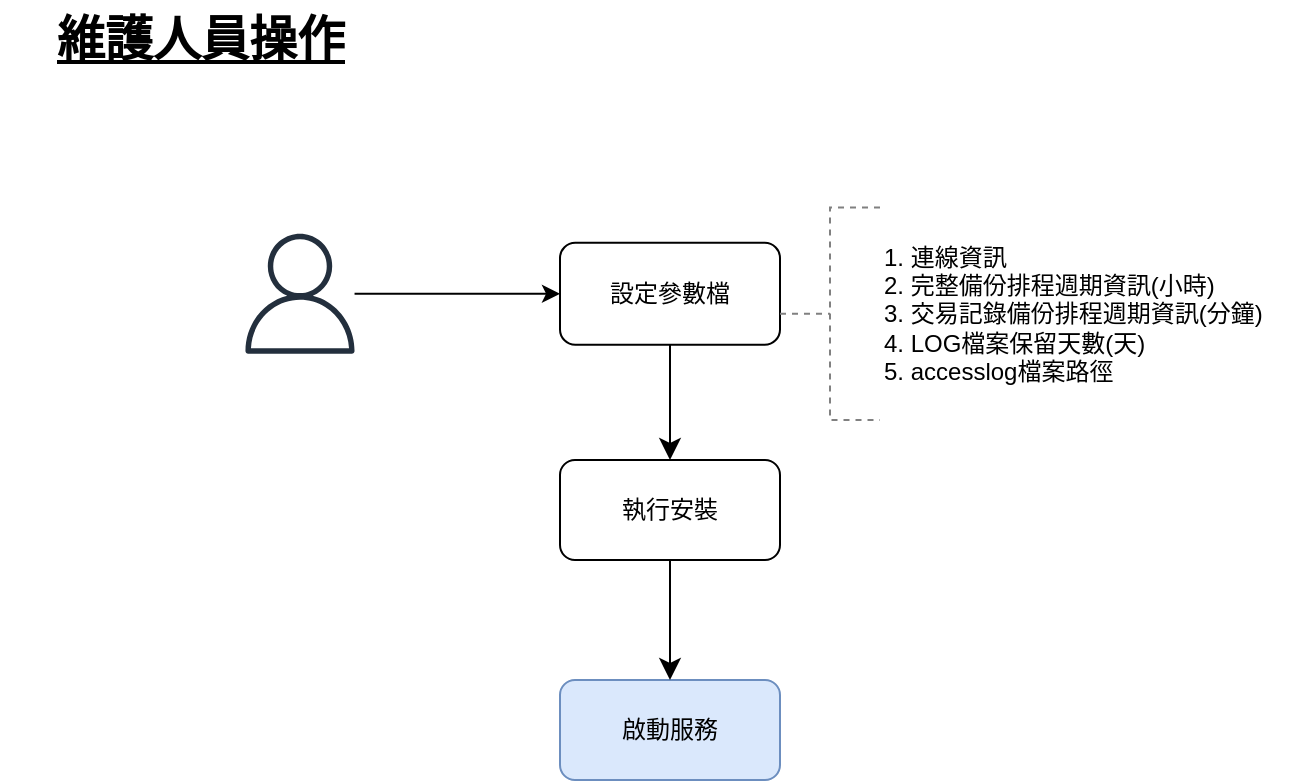 <mxfile version="20.7.4" type="device" pages="4"><diagram id="YAJ5_RWLDQJutJ9B2ItX" name="第1頁"><mxGraphModel dx="1418" dy="828" grid="1" gridSize="10" guides="1" tooltips="1" connect="1" arrows="1" fold="1" page="1" pageScale="1" pageWidth="827" pageHeight="1169" math="0" shadow="0"><root><mxCell id="0"/><mxCell id="1" parent="0"/><mxCell id="sptj7Wmxo-7cJ-bRj8vk-1" value="" style="sketch=0;outlineConnect=0;fontColor=#232F3E;gradientColor=none;fillColor=#232F3D;strokeColor=none;dashed=0;verticalLabelPosition=bottom;verticalAlign=top;align=center;html=1;fontSize=12;fontStyle=0;aspect=fixed;pointerEvents=1;shape=mxgraph.aws4.user;" parent="1" vertex="1"><mxGeometry x="160" y="156.87" width="60" height="60" as="geometry"/></mxCell><mxCell id="sptj7Wmxo-7cJ-bRj8vk-2" value="維護人員操作" style="text;strokeColor=none;fillColor=none;html=1;fontSize=24;fontStyle=5;verticalAlign=middle;align=center;" parent="1" vertex="1"><mxGeometry x="40" y="40" width="200" height="40" as="geometry"/></mxCell><mxCell id="sptj7Wmxo-7cJ-bRj8vk-3" value="設定參數檔" style="rounded=1;whiteSpace=wrap;html=1;" parent="1" vertex="1"><mxGeometry x="320" y="161.38" width="110" height="51" as="geometry"/></mxCell><mxCell id="sptj7Wmxo-7cJ-bRj8vk-4" value="" style="strokeWidth=1;html=1;shape=mxgraph.flowchart.annotation_2;align=left;labelPosition=right;pointerEvents=1;dashed=1;strokeColor=#808080;" parent="1" vertex="1"><mxGeometry x="430" y="143.75" width="50" height="106.25" as="geometry"/></mxCell><mxCell id="sptj7Wmxo-7cJ-bRj8vk-5" value="&lt;div&gt;1. 連線資訊&lt;/div&gt;&lt;div&gt;2. 完整備份排程週期資訊(小時)&lt;/div&gt;&lt;div&gt;3. 交易記錄備份排程週期資訊(分鐘)&lt;/div&gt;&lt;div style=&quot;&quot;&gt;4. LOG檔案保留天數(天)&lt;/div&gt;&lt;div style=&quot;&quot;&gt;5. accesslog檔案路徑&lt;/div&gt;" style="text;html=1;strokeColor=none;fillColor=none;align=left;verticalAlign=middle;whiteSpace=wrap;rounded=0;dashed=1;strokeWidth=1;" parent="1" vertex="1"><mxGeometry x="480" y="143.75" width="210" height="106.25" as="geometry"/></mxCell><mxCell id="sptj7Wmxo-7cJ-bRj8vk-6" value="執行安裝" style="rounded=1;whiteSpace=wrap;html=1;strokeColor=#000000;strokeWidth=1;" parent="1" vertex="1"><mxGeometry x="320" y="270" width="110" height="50" as="geometry"/></mxCell><mxCell id="sptj7Wmxo-7cJ-bRj8vk-7" value="啟動服務" style="rounded=1;whiteSpace=wrap;html=1;strokeColor=#6c8ebf;strokeWidth=1;fillColor=#dae8fc;" parent="1" vertex="1"><mxGeometry x="320" y="380" width="110" height="50" as="geometry"/></mxCell><mxCell id="sptj7Wmxo-7cJ-bRj8vk-9" value="" style="edgeStyle=segmentEdgeStyle;endArrow=classic;html=1;curved=0;rounded=0;endSize=8;startSize=8;exitX=0.5;exitY=1;exitDx=0;exitDy=0;" parent="1" source="sptj7Wmxo-7cJ-bRj8vk-3" target="sptj7Wmxo-7cJ-bRj8vk-6" edge="1"><mxGeometry width="50" height="50" relative="1" as="geometry"><mxPoint x="370" y="210" as="sourcePoint"/><mxPoint x="600" y="330" as="targetPoint"/></mxGeometry></mxCell><mxCell id="sptj7Wmxo-7cJ-bRj8vk-10" value="" style="edgeStyle=segmentEdgeStyle;endArrow=classic;html=1;curved=0;rounded=0;endSize=8;startSize=8;exitX=0.5;exitY=1;exitDx=0;exitDy=0;entryX=0.5;entryY=0;entryDx=0;entryDy=0;" parent="1" source="sptj7Wmxo-7cJ-bRj8vk-6" target="sptj7Wmxo-7cJ-bRj8vk-7" edge="1"><mxGeometry width="50" height="50" relative="1" as="geometry"><mxPoint x="550" y="380" as="sourcePoint"/><mxPoint x="600" y="330" as="targetPoint"/></mxGeometry></mxCell><mxCell id="4DlTQg7O2CCSVmAXxAEy-1" value="" style="endArrow=classic;html=1;rounded=0;fontSize=12;entryX=0;entryY=0.5;entryDx=0;entryDy=0;" parent="1" source="sptj7Wmxo-7cJ-bRj8vk-1" target="sptj7Wmxo-7cJ-bRj8vk-3" edge="1"><mxGeometry width="50" height="50" relative="1" as="geometry"><mxPoint x="550" y="300" as="sourcePoint"/><mxPoint x="600" y="250" as="targetPoint"/></mxGeometry></mxCell></root></mxGraphModel></diagram><diagram id="Aeorg2Pc73vnFI3Gn5Ne" name="服務啟動"><mxGraphModel dx="1418" dy="828" grid="1" gridSize="10" guides="1" tooltips="1" connect="1" arrows="1" fold="1" page="1" pageScale="1" pageWidth="827" pageHeight="1169" math="0" shadow="0"><root><mxCell id="0"/><mxCell id="1" parent="0"/><mxCell id="SeSPqA4cK4y4004MwbCP-1" value="Start" style="ellipse;whiteSpace=wrap;html=1;strokeColor=#000000;strokeWidth=1;" parent="1" vertex="1"><mxGeometry x="134" y="135" width="120" height="70" as="geometry"/></mxCell><mxCell id="SeSPqA4cK4y4004MwbCP-2" value="服務啟動" style="text;strokeColor=none;fillColor=none;html=1;fontSize=24;fontStyle=5;verticalAlign=middle;align=center;strokeWidth=1;" parent="1" vertex="1"><mxGeometry x="40" y="40" width="150" height="40" as="geometry"/></mxCell><mxCell id="3wmzmTVY-IvoS4e9FRfU-1" value="取得參數檔案資訊" style="rounded=1;whiteSpace=wrap;html=1;strokeColor=#000000;strokeWidth=1;" parent="1" vertex="1"><mxGeometry x="439" y="140" width="120" height="60" as="geometry"/></mxCell><mxCell id="3wmzmTVY-IvoS4e9FRfU-2" value="判斷連線資訊是否可正確連線" style="rhombus;whiteSpace=wrap;html=1;strokeColor=#000000;strokeWidth=1;" parent="1" vertex="1"><mxGeometry x="454" y="230" width="90" height="80" as="geometry"/></mxCell><mxCell id="3wmzmTVY-IvoS4e9FRfU-3" value="判斷完整備份週期是否設定完整" style="rhombus;whiteSpace=wrap;html=1;strokeColor=#000000;strokeWidth=1;" parent="1" vertex="1"><mxGeometry x="459" y="360" width="80" height="80" as="geometry"/></mxCell><mxCell id="3wmzmTVY-IvoS4e9FRfU-4" value="判斷交易記錄備份週期是否設定完整" style="rhombus;whiteSpace=wrap;html=1;strokeColor=#000000;strokeWidth=1;" parent="1" vertex="1"><mxGeometry x="459" y="490" width="80" height="80" as="geometry"/></mxCell><mxCell id="3wmzmTVY-IvoS4e9FRfU-8" value="" style="endArrow=classic;html=1;rounded=0;exitX=0.5;exitY=1;exitDx=0;exitDy=0;entryX=0.5;entryY=0;entryDx=0;entryDy=0;" parent="1" source="3wmzmTVY-IvoS4e9FRfU-2" target="3wmzmTVY-IvoS4e9FRfU-3" edge="1"><mxGeometry relative="1" as="geometry"><mxPoint x="394" y="440" as="sourcePoint"/><mxPoint x="494" y="440" as="targetPoint"/></mxGeometry></mxCell><mxCell id="3wmzmTVY-IvoS4e9FRfU-9" value="是" style="edgeLabel;resizable=0;html=1;align=center;verticalAlign=middle;strokeColor=#000000;strokeWidth=1;" parent="3wmzmTVY-IvoS4e9FRfU-8" connectable="0" vertex="1"><mxGeometry relative="1" as="geometry"/></mxCell><mxCell id="3wmzmTVY-IvoS4e9FRfU-10" value="" style="endArrow=classic;html=1;rounded=0;exitX=0.5;exitY=1;exitDx=0;exitDy=0;entryX=0.5;entryY=0;entryDx=0;entryDy=0;" parent="1" source="3wmzmTVY-IvoS4e9FRfU-3" target="3wmzmTVY-IvoS4e9FRfU-4" edge="1"><mxGeometry relative="1" as="geometry"><mxPoint x="394" y="440" as="sourcePoint"/><mxPoint x="494" y="440" as="targetPoint"/></mxGeometry></mxCell><mxCell id="3wmzmTVY-IvoS4e9FRfU-11" value="是" style="edgeLabel;resizable=0;html=1;align=center;verticalAlign=middle;strokeColor=#000000;strokeWidth=1;" parent="3wmzmTVY-IvoS4e9FRfU-10" connectable="0" vertex="1"><mxGeometry relative="1" as="geometry"/></mxCell><mxCell id="3wmzmTVY-IvoS4e9FRfU-12" value="記錄LOG&lt;br&gt;服務停止" style="rounded=1;whiteSpace=wrap;html=1;strokeColor=#000000;strokeWidth=1;" parent="1" vertex="1"><mxGeometry x="134" y="910" width="120" height="60" as="geometry"/></mxCell><mxCell id="3wmzmTVY-IvoS4e9FRfU-13" value="" style="endArrow=classic;html=1;rounded=0;exitX=0.5;exitY=1;exitDx=0;exitDy=0;" parent="1" source="3wmzmTVY-IvoS4e9FRfU-1" target="3wmzmTVY-IvoS4e9FRfU-2" edge="1"><mxGeometry width="50" height="50" relative="1" as="geometry"><mxPoint x="424" y="470" as="sourcePoint"/><mxPoint x="474" y="420" as="targetPoint"/></mxGeometry></mxCell><mxCell id="3wmzmTVY-IvoS4e9FRfU-14" value="" style="endArrow=classic;html=1;rounded=0;exitX=1;exitY=0.5;exitDx=0;exitDy=0;entryX=0;entryY=0.5;entryDx=0;entryDy=0;" parent="1" source="SeSPqA4cK4y4004MwbCP-1" target="3wmzmTVY-IvoS4e9FRfU-1" edge="1"><mxGeometry width="50" height="50" relative="1" as="geometry"><mxPoint x="424" y="470" as="sourcePoint"/><mxPoint x="474" y="420" as="targetPoint"/></mxGeometry></mxCell><mxCell id="3wmzmTVY-IvoS4e9FRfU-18" value="判斷刪除LOG週期是否設定完整" style="rhombus;whiteSpace=wrap;html=1;strokeColor=#000000;strokeWidth=1;" parent="1" vertex="1"><mxGeometry x="459" y="624.5" width="80" height="80" as="geometry"/></mxCell><mxCell id="3wmzmTVY-IvoS4e9FRfU-19" value="" style="endArrow=classic;html=1;rounded=0;exitX=0.5;exitY=1;exitDx=0;exitDy=0;entryX=0.5;entryY=0;entryDx=0;entryDy=0;" parent="1" source="3wmzmTVY-IvoS4e9FRfU-4" target="3wmzmTVY-IvoS4e9FRfU-18" edge="1"><mxGeometry relative="1" as="geometry"><mxPoint x="394" y="540" as="sourcePoint"/><mxPoint x="494" y="540" as="targetPoint"/></mxGeometry></mxCell><mxCell id="3wmzmTVY-IvoS4e9FRfU-20" value="是" style="edgeLabel;resizable=0;html=1;align=center;verticalAlign=middle;strokeColor=#000000;strokeWidth=1;" parent="3wmzmTVY-IvoS4e9FRfU-19" connectable="0" vertex="1"><mxGeometry relative="1" as="geometry"/></mxCell><mxCell id="3wmzmTVY-IvoS4e9FRfU-26" value="" style="endArrow=classic;html=1;rounded=0;exitX=0;exitY=0.5;exitDx=0;exitDy=0;entryX=0.5;entryY=0;entryDx=0;entryDy=0;" parent="1" source="3wmzmTVY-IvoS4e9FRfU-2" target="3wmzmTVY-IvoS4e9FRfU-12" edge="1"><mxGeometry relative="1" as="geometry"><mxPoint x="394" y="440" as="sourcePoint"/><mxPoint x="494" y="440" as="targetPoint"/><Array as="points"><mxPoint x="194" y="270"/></Array></mxGeometry></mxCell><mxCell id="3wmzmTVY-IvoS4e9FRfU-27" value="否" style="edgeLabel;resizable=0;html=1;align=center;verticalAlign=middle;strokeColor=#000000;strokeWidth=1;" parent="3wmzmTVY-IvoS4e9FRfU-26" connectable="0" vertex="1"><mxGeometry relative="1" as="geometry"><mxPoint x="156" y="-190" as="offset"/></mxGeometry></mxCell><mxCell id="3wmzmTVY-IvoS4e9FRfU-28" value="" style="endArrow=classic;html=1;rounded=0;exitX=0;exitY=0.5;exitDx=0;exitDy=0;entryX=0.5;entryY=0;entryDx=0;entryDy=0;" parent="1" source="3wmzmTVY-IvoS4e9FRfU-3" target="3wmzmTVY-IvoS4e9FRfU-12" edge="1"><mxGeometry relative="1" as="geometry"><mxPoint x="394" y="440" as="sourcePoint"/><mxPoint x="494" y="440" as="targetPoint"/><Array as="points"><mxPoint x="194" y="400"/></Array></mxGeometry></mxCell><mxCell id="3wmzmTVY-IvoS4e9FRfU-29" value="否" style="edgeLabel;resizable=0;html=1;align=center;verticalAlign=middle;strokeColor=#000000;strokeWidth=1;" parent="3wmzmTVY-IvoS4e9FRfU-28" connectable="0" vertex="1"><mxGeometry relative="1" as="geometry"><mxPoint x="156" y="-123" as="offset"/></mxGeometry></mxCell><mxCell id="3wmzmTVY-IvoS4e9FRfU-30" value="" style="endArrow=classic;html=1;rounded=0;exitX=0;exitY=0.5;exitDx=0;exitDy=0;entryX=0.5;entryY=0;entryDx=0;entryDy=0;" parent="1" source="3wmzmTVY-IvoS4e9FRfU-4" edge="1" target="3wmzmTVY-IvoS4e9FRfU-12"><mxGeometry relative="1" as="geometry"><mxPoint x="394" y="440" as="sourcePoint"/><mxPoint x="194" y="890" as="targetPoint"/><Array as="points"><mxPoint x="194" y="530"/></Array></mxGeometry></mxCell><mxCell id="3wmzmTVY-IvoS4e9FRfU-31" value="否" style="edgeLabel;resizable=0;html=1;align=center;verticalAlign=middle;strokeColor=#000000;strokeWidth=1;" parent="3wmzmTVY-IvoS4e9FRfU-30" connectable="0" vertex="1"><mxGeometry relative="1" as="geometry"><mxPoint x="156" y="-58" as="offset"/></mxGeometry></mxCell><mxCell id="3wmzmTVY-IvoS4e9FRfU-32" value="" style="endArrow=classic;html=1;rounded=0;exitX=0;exitY=0.5;exitDx=0;exitDy=0;entryX=0.5;entryY=0;entryDx=0;entryDy=0;" parent="1" source="3wmzmTVY-IvoS4e9FRfU-18" target="3wmzmTVY-IvoS4e9FRfU-12" edge="1"><mxGeometry relative="1" as="geometry"><mxPoint x="394" y="440" as="sourcePoint"/><mxPoint x="494" y="440" as="targetPoint"/><Array as="points"><mxPoint x="194" y="665"/><mxPoint x="194" y="730"/></Array></mxGeometry></mxCell><mxCell id="3wmzmTVY-IvoS4e9FRfU-33" value="否" style="edgeLabel;resizable=0;html=1;align=center;verticalAlign=middle;strokeColor=#000000;strokeWidth=1;" parent="3wmzmTVY-IvoS4e9FRfU-32" connectable="0" vertex="1"><mxGeometry relative="1" as="geometry"><mxPoint x="146" as="offset"/></mxGeometry></mxCell><mxCell id="3wmzmTVY-IvoS4e9FRfU-34" value="依週期時間執行完整備份" style="rounded=1;whiteSpace=wrap;html=1;strokeColor=#6c8ebf;strokeWidth=1;fillColor=#dae8fc;" parent="1" vertex="1"><mxGeometry x="334" y="910" width="120" height="60" as="geometry"/></mxCell><mxCell id="3wmzmTVY-IvoS4e9FRfU-35" value="依週期時間執行交易記錄備份" style="rounded=1;whiteSpace=wrap;html=1;strokeColor=#6c8ebf;strokeWidth=1;fillColor=#dae8fc;" parent="1" vertex="1"><mxGeometry x="544" y="910" width="120" height="60" as="geometry"/></mxCell><mxCell id="1s-xvQOF-5RrpohgoWYk-1" value="判斷accesslog路徑是否設定完整" style="rhombus;whiteSpace=wrap;html=1;strokeColor=#000000;strokeWidth=1;" parent="1" vertex="1"><mxGeometry x="459" y="760" width="80" height="80" as="geometry"/></mxCell><mxCell id="1s-xvQOF-5RrpohgoWYk-2" value="" style="endArrow=classic;html=1;rounded=0;exitX=0.5;exitY=1;exitDx=0;exitDy=0;entryX=0.5;entryY=0;entryDx=0;entryDy=0;" parent="1" source="3wmzmTVY-IvoS4e9FRfU-18" target="1s-xvQOF-5RrpohgoWYk-1" edge="1"><mxGeometry relative="1" as="geometry"><mxPoint x="360" y="730" as="sourcePoint"/><mxPoint x="460" y="730" as="targetPoint"/></mxGeometry></mxCell><mxCell id="1s-xvQOF-5RrpohgoWYk-3" value="是" style="edgeLabel;resizable=0;html=1;align=center;verticalAlign=middle;" parent="1s-xvQOF-5RrpohgoWYk-2" connectable="0" vertex="1"><mxGeometry relative="1" as="geometry"/></mxCell><mxCell id="1s-xvQOF-5RrpohgoWYk-4" value="" style="endArrow=classic;html=1;rounded=0;exitX=0;exitY=0.5;exitDx=0;exitDy=0;entryX=0.5;entryY=0;entryDx=0;entryDy=0;" parent="1" source="1s-xvQOF-5RrpohgoWYk-1" target="3wmzmTVY-IvoS4e9FRfU-12" edge="1"><mxGeometry relative="1" as="geometry"><mxPoint x="360" y="730" as="sourcePoint"/><mxPoint x="460" y="730" as="targetPoint"/><Array as="points"><mxPoint x="194" y="800"/></Array></mxGeometry></mxCell><mxCell id="1s-xvQOF-5RrpohgoWYk-5" value="否" style="edgeLabel;resizable=0;html=1;align=center;verticalAlign=middle;" parent="1s-xvQOF-5RrpohgoWYk-4" connectable="0" vertex="1"><mxGeometry relative="1" as="geometry"><mxPoint x="79" as="offset"/></mxGeometry></mxCell><mxCell id="gPVLZ5V2zu-I6h7zWcTC-1" value="" style="endArrow=classic;html=1;rounded=0;exitX=0.5;exitY=1;exitDx=0;exitDy=0;entryX=0.5;entryY=0;entryDx=0;entryDy=0;" edge="1" parent="1" source="1s-xvQOF-5RrpohgoWYk-1" target="3wmzmTVY-IvoS4e9FRfU-34"><mxGeometry width="50" height="50" relative="1" as="geometry"><mxPoint x="390" y="1000" as="sourcePoint"/><mxPoint x="440" y="950" as="targetPoint"/><Array as="points"><mxPoint x="499" y="880"/><mxPoint x="394" y="880"/></Array></mxGeometry></mxCell><mxCell id="gPVLZ5V2zu-I6h7zWcTC-2" value="" style="endArrow=classic;html=1;rounded=0;entryX=0.5;entryY=0;entryDx=0;entryDy=0;" edge="1" parent="1" target="3wmzmTVY-IvoS4e9FRfU-35"><mxGeometry relative="1" as="geometry"><mxPoint x="500" y="840" as="sourcePoint"/><mxPoint x="460" y="970" as="targetPoint"/><Array as="points"><mxPoint x="500" y="880"/><mxPoint x="604" y="880"/></Array></mxGeometry></mxCell><mxCell id="gPVLZ5V2zu-I6h7zWcTC-3" value="是" style="edgeLabel;resizable=0;html=1;align=center;verticalAlign=middle;" connectable="0" vertex="1" parent="gPVLZ5V2zu-I6h7zWcTC-2"><mxGeometry relative="1" as="geometry"><mxPoint x="-46" y="-20" as="offset"/></mxGeometry></mxCell></root></mxGraphModel></diagram><diagram id="EQLWEEcHjMGDV9SoNdGA" name="完整備份"><mxGraphModel dx="1418" dy="828" grid="1" gridSize="10" guides="1" tooltips="1" connect="1" arrows="1" fold="1" page="1" pageScale="1" pageWidth="827" pageHeight="1169" math="0" shadow="0"><root><mxCell id="0"/><mxCell id="1" parent="0"/><mxCell id="rer0pYnBxJEbWLSROGPx-1" value="&lt;u style=&quot;border-color: var(--border-color);&quot;&gt;執行完整備份&lt;/u&gt;" style="text;strokeColor=none;fillColor=none;html=1;fontSize=24;fontStyle=1;verticalAlign=middle;align=center;strokeWidth=1;" parent="1" vertex="1"><mxGeometry x="40" y="40" width="220" height="40" as="geometry"/></mxCell><mxCell id="rer0pYnBxJEbWLSROGPx-2" value="Start" style="ellipse;whiteSpace=wrap;html=1;strokeColor=#000000;strokeWidth=1;" parent="1" vertex="1"><mxGeometry x="150" y="100" width="120" height="70" as="geometry"/></mxCell><mxCell id="rer0pYnBxJEbWLSROGPx-3" value="判斷各分組狀態，是否完成上一次備份" style="rhombus;whiteSpace=wrap;html=1;strokeColor=#000000;strokeWidth=1;" parent="1" vertex="1"><mxGeometry x="335" y="320" width="90" height="80" as="geometry"/></mxCell><mxCell id="rer0pYnBxJEbWLSROGPx-4" value="查詢分組資訊" style="rounded=1;whiteSpace=wrap;html=1;strokeColor=#000000;strokeWidth=1;fontSize=12;" parent="1" vertex="1"><mxGeometry x="320" y="105" width="120" height="60" as="geometry"/></mxCell><mxCell id="rer0pYnBxJEbWLSROGPx-5" value="依分組數量啟動執行序" style="rounded=1;whiteSpace=wrap;html=1;strokeColor=#000000;strokeWidth=1;fontSize=12;" parent="1" vertex="1"><mxGeometry x="320" y="210" width="120" height="60" as="geometry"/></mxCell><mxCell id="rer0pYnBxJEbWLSROGPx-6" value="登錄狀態 = 執行中" style="rounded=1;whiteSpace=wrap;html=1;strokeColor=#000000;strokeWidth=1;fontSize=12;" parent="1" vertex="1"><mxGeometry x="340" y="490" width="120" height="60" as="geometry"/></mxCell><mxCell id="rer0pYnBxJEbWLSROGPx-7" value="依分組下的資料庫逐一執行以下動作" style="rounded=1;whiteSpace=wrap;html=1;strokeColor=#000000;strokeWidth=1;fontSize=12;" parent="1" vertex="1"><mxGeometry x="340" y="580" width="120" height="60" as="geometry"/></mxCell><mxCell id="rer0pYnBxJEbWLSROGPx-8" value="執行序" style="shape=umlFrame;whiteSpace=wrap;html=1;width=60;height=30;boundedLbl=1;verticalAlign=middle;align=left;spacingLeft=5;strokeColor=#000000;strokeWidth=1;fontSize=12;" parent="1" vertex="1"><mxGeometry x="280" y="450" width="570" height="700" as="geometry"/></mxCell><mxCell id="rer0pYnBxJEbWLSROGPx-9" value="依備份時間點檢查交易記錄" style="rounded=1;whiteSpace=wrap;html=1;strokeColor=#000000;strokeWidth=1;fontSize=12;" parent="1" vertex="1"><mxGeometry x="680" y="690" width="120" height="60" as="geometry"/></mxCell><mxCell id="rer0pYnBxJEbWLSROGPx-10" value="檔案是否存在" style="rhombus;whiteSpace=wrap;html=1;strokeColor=#000000;strokeWidth=1;fontSize=12;" parent="1" vertex="1"><mxGeometry x="700" y="790" width="80" height="80" as="geometry"/></mxCell><mxCell id="rer0pYnBxJEbWLSROGPx-11" value="備份交易記錄" style="rounded=1;whiteSpace=wrap;html=1;strokeColor=#000000;strokeWidth=1;fontSize=12;" parent="1" vertex="1"><mxGeometry x="680" y="920" width="120" height="60" as="geometry"/></mxCell><mxCell id="rer0pYnBxJEbWLSROGPx-12" value="DB完整備份" style="rounded=1;whiteSpace=wrap;html=1;strokeColor=#000000;strokeWidth=1;fontSize=12;" parent="1" vertex="1"><mxGeometry x="495" y="920" width="120" height="60" as="geometry"/></mxCell><mxCell id="rer0pYnBxJEbWLSROGPx-13" value="登錄狀態 = 完成" style="rounded=1;whiteSpace=wrap;html=1;strokeColor=#000000;strokeWidth=1;fontSize=12;" parent="1" vertex="1"><mxGeometry x="340" y="1050" width="120" height="60" as="geometry"/></mxCell><mxCell id="rer0pYnBxJEbWLSROGPx-14" value="是否還有末備份的資料庫" style="rhombus;whiteSpace=wrap;html=1;strokeColor=#000000;strokeWidth=1;fontSize=12;" parent="1" vertex="1"><mxGeometry x="360" y="910" width="80" height="80" as="geometry"/></mxCell><mxCell id="rer0pYnBxJEbWLSROGPx-15" value="執行完成" style="rounded=1;whiteSpace=wrap;html=1;strokeColor=#000000;strokeWidth=1;fontSize=12;" parent="1" vertex="1"><mxGeometry x="120" y="1050" width="120" height="60" as="geometry"/></mxCell><mxCell id="rer0pYnBxJEbWLSROGPx-16" value="" style="endArrow=classic;html=1;rounded=0;fontSize=12;exitX=1;exitY=0.5;exitDx=0;exitDy=0;" parent="1" source="rer0pYnBxJEbWLSROGPx-2" target="rer0pYnBxJEbWLSROGPx-4" edge="1"><mxGeometry width="50" height="50" relative="1" as="geometry"><mxPoint x="450" y="430" as="sourcePoint"/><mxPoint x="500" y="380" as="targetPoint"/></mxGeometry></mxCell><mxCell id="rer0pYnBxJEbWLSROGPx-17" value="" style="endArrow=classic;html=1;rounded=0;fontSize=12;exitX=0.5;exitY=1;exitDx=0;exitDy=0;" parent="1" source="rer0pYnBxJEbWLSROGPx-4" target="rer0pYnBxJEbWLSROGPx-5" edge="1"><mxGeometry width="50" height="50" relative="1" as="geometry"><mxPoint x="450" y="430" as="sourcePoint"/><mxPoint x="210" y="300" as="targetPoint"/></mxGeometry></mxCell><mxCell id="rer0pYnBxJEbWLSROGPx-19" value="" style="endArrow=classic;html=1;rounded=0;fontSize=12;exitX=0.5;exitY=1;exitDx=0;exitDy=0;entryX=0.5;entryY=0;entryDx=0;entryDy=0;" parent="1" source="rer0pYnBxJEbWLSROGPx-6" target="rer0pYnBxJEbWLSROGPx-7" edge="1"><mxGeometry width="50" height="50" relative="1" as="geometry"><mxPoint x="420" y="680" as="sourcePoint"/><mxPoint x="460" y="580" as="targetPoint"/></mxGeometry></mxCell><mxCell id="rer0pYnBxJEbWLSROGPx-26" value="" style="endArrow=classic;html=1;rounded=0;fontSize=12;exitX=0;exitY=0.5;exitDx=0;exitDy=0;entryX=1;entryY=0.5;entryDx=0;entryDy=0;" parent="1" source="rer0pYnBxJEbWLSROGPx-12" target="rer0pYnBxJEbWLSROGPx-14" edge="1"><mxGeometry width="50" height="50" relative="1" as="geometry"><mxPoint x="420" y="680" as="sourcePoint"/><mxPoint x="470" y="630" as="targetPoint"/></mxGeometry></mxCell><mxCell id="rer0pYnBxJEbWLSROGPx-27" value="" style="endArrow=classic;html=1;rounded=0;fontSize=12;exitX=0.5;exitY=0;exitDx=0;exitDy=0;entryX=0.5;entryY=1;entryDx=0;entryDy=0;" parent="1" source="rer0pYnBxJEbWLSROGPx-14" target="rer0pYnBxJEbWLSROGPx-7" edge="1"><mxGeometry relative="1" as="geometry"><mxPoint x="390" y="650" as="sourcePoint"/><mxPoint x="490" y="650" as="targetPoint"/></mxGeometry></mxCell><mxCell id="rer0pYnBxJEbWLSROGPx-28" value="是" style="edgeLabel;resizable=0;html=1;align=center;verticalAlign=middle;strokeColor=#000000;strokeWidth=1;fontSize=12;" parent="rer0pYnBxJEbWLSROGPx-27" connectable="0" vertex="1"><mxGeometry relative="1" as="geometry"/></mxCell><mxCell id="rer0pYnBxJEbWLSROGPx-29" value="" style="endArrow=classic;html=1;rounded=0;fontSize=12;exitX=0.5;exitY=1;exitDx=0;exitDy=0;entryX=0.5;entryY=0;entryDx=0;entryDy=0;" parent="1" source="rer0pYnBxJEbWLSROGPx-14" target="rer0pYnBxJEbWLSROGPx-13" edge="1"><mxGeometry relative="1" as="geometry"><mxPoint x="390" y="650" as="sourcePoint"/><mxPoint x="490" y="650" as="targetPoint"/></mxGeometry></mxCell><mxCell id="rer0pYnBxJEbWLSROGPx-30" value="否" style="edgeLabel;resizable=0;html=1;align=center;verticalAlign=middle;strokeColor=#000000;strokeWidth=1;fontSize=12;" parent="rer0pYnBxJEbWLSROGPx-29" connectable="0" vertex="1"><mxGeometry relative="1" as="geometry"/></mxCell><mxCell id="rer0pYnBxJEbWLSROGPx-31" value="" style="endArrow=classic;html=1;rounded=0;fontSize=12;exitX=0;exitY=0.5;exitDx=0;exitDy=0;entryX=1;entryY=0.5;entryDx=0;entryDy=0;" parent="1" source="rer0pYnBxJEbWLSROGPx-13" target="rer0pYnBxJEbWLSROGPx-15" edge="1"><mxGeometry width="50" height="50" relative="1" as="geometry"><mxPoint x="420" y="680" as="sourcePoint"/><mxPoint x="470" y="630" as="targetPoint"/></mxGeometry></mxCell><mxCell id="rer0pYnBxJEbWLSROGPx-32" value="" style="endArrow=classic;html=1;rounded=0;fontSize=12;exitX=0.5;exitY=1;exitDx=0;exitDy=0;entryX=0.177;entryY=0.001;entryDx=0;entryDy=0;entryPerimeter=0;" parent="1" source="rer0pYnBxJEbWLSROGPx-3" target="rer0pYnBxJEbWLSROGPx-8" edge="1"><mxGeometry relative="1" as="geometry"><mxPoint x="220" y="290" as="sourcePoint"/><mxPoint x="260" y="350" as="targetPoint"/></mxGeometry></mxCell><mxCell id="rer0pYnBxJEbWLSROGPx-33" value="是，執行本組本次備份" style="edgeLabel;resizable=0;html=1;align=center;verticalAlign=middle;strokeColor=#000000;strokeWidth=1;fontSize=12;" parent="rer0pYnBxJEbWLSROGPx-32" connectable="0" vertex="1"><mxGeometry relative="1" as="geometry"/></mxCell><mxCell id="1mu0_gKDPLNRf5QyxM3F-1" value="" style="endArrow=classic;html=1;rounded=0;fontSize=12;exitX=1;exitY=0.5;exitDx=0;exitDy=0;entryX=0;entryY=0.5;entryDx=0;entryDy=0;" parent="1" source="rer0pYnBxJEbWLSROGPx-7" target="BjNerJD70XoTdNDh4to7-1" edge="1"><mxGeometry width="50" height="50" relative="1" as="geometry"><mxPoint x="426" y="660" as="sourcePoint"/><mxPoint x="476" y="610" as="targetPoint"/></mxGeometry></mxCell><mxCell id="ouO4UcEyUM_V7lpTpEA--3" value="" style="endArrow=classic;html=1;rounded=0;fontSize=12;exitX=0.5;exitY=1;exitDx=0;exitDy=0;entryX=0.5;entryY=0;entryDx=0;entryDy=0;" parent="1" source="rer0pYnBxJEbWLSROGPx-5" target="rer0pYnBxJEbWLSROGPx-3" edge="1"><mxGeometry width="50" height="50" relative="1" as="geometry"><mxPoint x="390" y="400" as="sourcePoint"/><mxPoint x="440" y="350" as="targetPoint"/></mxGeometry></mxCell><mxCell id="ouO4UcEyUM_V7lpTpEA--4" value="" style="endArrow=classic;html=1;rounded=0;fontSize=12;exitX=0;exitY=0.5;exitDx=0;exitDy=0;entryX=0.5;entryY=0;entryDx=0;entryDy=0;" parent="1" source="rer0pYnBxJEbWLSROGPx-3" target="rer0pYnBxJEbWLSROGPx-15" edge="1"><mxGeometry relative="1" as="geometry"><mxPoint x="360" y="570" as="sourcePoint"/><mxPoint x="460" y="570" as="targetPoint"/><Array as="points"><mxPoint x="180" y="360"/></Array></mxGeometry></mxCell><mxCell id="ouO4UcEyUM_V7lpTpEA--5" value="否，本組本次不備份" style="edgeLabel;resizable=0;html=1;align=center;verticalAlign=middle;strokeColor=#000000;strokeWidth=1;fontSize=12;" parent="ouO4UcEyUM_V7lpTpEA--4" connectable="0" vertex="1"><mxGeometry relative="1" as="geometry"/></mxCell><mxCell id="BjNerJD70XoTdNDh4to7-1" value="依資料庫檢查備份記錄" style="rounded=1;whiteSpace=wrap;html=1;strokeColor=#000000;strokeWidth=1;fontSize=12;" vertex="1" parent="1"><mxGeometry x="495" y="580" width="120" height="60" as="geometry"/></mxCell><mxCell id="BjNerJD70XoTdNDh4to7-3" value="資料庫是否從未執行過備份" style="rhombus;whiteSpace=wrap;html=1;strokeColor=#000000;strokeWidth=1;fontSize=12;" vertex="1" parent="1"><mxGeometry x="515" y="680" width="80" height="80" as="geometry"/></mxCell><mxCell id="BjNerJD70XoTdNDh4to7-4" value="" style="endArrow=classic;html=1;rounded=0;exitX=0.5;exitY=1;exitDx=0;exitDy=0;entryX=0.5;entryY=0;entryDx=0;entryDy=0;" edge="1" parent="1" source="BjNerJD70XoTdNDh4to7-1" target="BjNerJD70XoTdNDh4to7-3"><mxGeometry width="50" height="50" relative="1" as="geometry"><mxPoint x="390" y="840" as="sourcePoint"/><mxPoint x="440" y="790" as="targetPoint"/></mxGeometry></mxCell><mxCell id="BjNerJD70XoTdNDh4to7-5" value="" style="endArrow=classic;html=1;rounded=0;exitX=1;exitY=0.5;exitDx=0;exitDy=0;" edge="1" parent="1" source="BjNerJD70XoTdNDh4to7-3" target="rer0pYnBxJEbWLSROGPx-9"><mxGeometry relative="1" as="geometry"><mxPoint x="360" y="820" as="sourcePoint"/><mxPoint x="460" y="820" as="targetPoint"/></mxGeometry></mxCell><mxCell id="BjNerJD70XoTdNDh4to7-6" value="否" style="edgeLabel;resizable=0;html=1;align=center;verticalAlign=middle;" connectable="0" vertex="1" parent="BjNerJD70XoTdNDh4to7-5"><mxGeometry relative="1" as="geometry"><mxPoint x="-8" as="offset"/></mxGeometry></mxCell><mxCell id="BjNerJD70XoTdNDh4to7-7" value="" style="endArrow=classic;html=1;rounded=0;entryX=0.5;entryY=0;entryDx=0;entryDy=0;exitX=0.5;exitY=1;exitDx=0;exitDy=0;" edge="1" parent="1" source="BjNerJD70XoTdNDh4to7-3" target="rer0pYnBxJEbWLSROGPx-12"><mxGeometry relative="1" as="geometry"><mxPoint x="555" y="770" as="sourcePoint"/><mxPoint x="460" y="820" as="targetPoint"/></mxGeometry></mxCell><mxCell id="BjNerJD70XoTdNDh4to7-8" value="是" style="edgeLabel;resizable=0;html=1;align=center;verticalAlign=middle;" connectable="0" vertex="1" parent="BjNerJD70XoTdNDh4to7-7"><mxGeometry relative="1" as="geometry"><mxPoint y="-50" as="offset"/></mxGeometry></mxCell><mxCell id="BjNerJD70XoTdNDh4to7-9" value="" style="endArrow=classic;html=1;rounded=0;exitX=0.5;exitY=1;exitDx=0;exitDy=0;entryX=0.5;entryY=0;entryDx=0;entryDy=0;" edge="1" parent="1" source="rer0pYnBxJEbWLSROGPx-9" target="rer0pYnBxJEbWLSROGPx-10"><mxGeometry relative="1" as="geometry"><mxPoint x="360" y="820" as="sourcePoint"/><mxPoint x="460" y="820" as="targetPoint"/></mxGeometry></mxCell><mxCell id="BjNerJD70XoTdNDh4to7-14" value="" style="endArrow=classic;html=1;rounded=0;exitX=0;exitY=0.5;exitDx=0;exitDy=0;entryX=0.5;entryY=0;entryDx=0;entryDy=0;" edge="1" parent="1" source="rer0pYnBxJEbWLSROGPx-10" target="rer0pYnBxJEbWLSROGPx-12"><mxGeometry relative="1" as="geometry"><mxPoint x="360" y="820" as="sourcePoint"/><mxPoint x="460" y="820" as="targetPoint"/><Array as="points"><mxPoint x="555" y="830"/></Array></mxGeometry></mxCell><mxCell id="BjNerJD70XoTdNDh4to7-15" value="是" style="edgeLabel;resizable=0;html=1;align=center;verticalAlign=middle;" connectable="0" vertex="1" parent="BjNerJD70XoTdNDh4to7-14"><mxGeometry relative="1" as="geometry"><mxPoint x="48" as="offset"/></mxGeometry></mxCell><mxCell id="BjNerJD70XoTdNDh4to7-16" value="" style="endArrow=classic;html=1;rounded=0;exitX=0.5;exitY=1;exitDx=0;exitDy=0;entryX=0.5;entryY=0;entryDx=0;entryDy=0;" edge="1" parent="1" source="rer0pYnBxJEbWLSROGPx-10" target="rer0pYnBxJEbWLSROGPx-11"><mxGeometry relative="1" as="geometry"><mxPoint x="360" y="820" as="sourcePoint"/><mxPoint x="460" y="820" as="targetPoint"/></mxGeometry></mxCell><mxCell id="BjNerJD70XoTdNDh4to7-17" value="否" style="edgeLabel;resizable=0;html=1;align=center;verticalAlign=middle;" connectable="0" vertex="1" parent="BjNerJD70XoTdNDh4to7-16"><mxGeometry relative="1" as="geometry"/></mxCell><mxCell id="BjNerJD70XoTdNDh4to7-18" value="" style="endArrow=classic;html=1;rounded=0;exitX=0;exitY=0.5;exitDx=0;exitDy=0;entryX=1;entryY=0.5;entryDx=0;entryDy=0;" edge="1" parent="1" source="rer0pYnBxJEbWLSROGPx-11" target="rer0pYnBxJEbWLSROGPx-12"><mxGeometry width="50" height="50" relative="1" as="geometry"><mxPoint x="390" y="840" as="sourcePoint"/><mxPoint x="440" y="790" as="targetPoint"/></mxGeometry></mxCell></root></mxGraphModel></diagram><diagram id="PQ-QaiK-rnaT1bVzmR_S" name="交易記錄備份"><mxGraphModel dx="1418" dy="828" grid="1" gridSize="10" guides="1" tooltips="1" connect="1" arrows="1" fold="1" page="1" pageScale="1" pageWidth="827" pageHeight="1169" math="0" shadow="0"><root><mxCell id="0"/><mxCell id="1" parent="0"/><mxCell id="RzjcFrx07zjHXWfxMmY5-1" value="&lt;font style=&quot;font-size: 24px;&quot;&gt;&lt;u&gt;執行交易記錄備份&lt;/u&gt;&lt;/font&gt;" style="text;strokeColor=none;fillColor=none;html=1;fontSize=24;fontStyle=1;verticalAlign=middle;align=center;strokeWidth=1;" parent="1" vertex="1"><mxGeometry x="40" y="40" width="220" height="40" as="geometry"/></mxCell><mxCell id="eOYkCZTWz4xynmcC5Iej-1" value="Start" style="ellipse;whiteSpace=wrap;html=1;strokeColor=#000000;strokeWidth=1;" parent="1" vertex="1"><mxGeometry x="150" y="100" width="120" height="70" as="geometry"/></mxCell><mxCell id="ksmxYSy3fq4MpUKevRQF-1" value="判斷各分組狀態，是否完成上一次備份" style="rhombus;whiteSpace=wrap;html=1;strokeColor=#000000;strokeWidth=1;" parent="1" vertex="1"><mxGeometry x="335" y="320" width="90" height="80" as="geometry"/></mxCell><mxCell id="ksmxYSy3fq4MpUKevRQF-2" value="查詢分組資訊" style="rounded=1;whiteSpace=wrap;html=1;strokeColor=#000000;strokeWidth=1;fontSize=12;" parent="1" vertex="1"><mxGeometry x="320" y="105" width="120" height="60" as="geometry"/></mxCell><mxCell id="8KOAC9dtGwkkk3LB0-nM-1" value="依分組數量啟動執行序" style="rounded=1;whiteSpace=wrap;html=1;strokeColor=#000000;strokeWidth=1;fontSize=12;" parent="1" vertex="1"><mxGeometry x="320" y="210" width="120" height="60" as="geometry"/></mxCell><mxCell id="8KOAC9dtGwkkk3LB0-nM-2" value="登錄狀態 = 執行中" style="rounded=1;whiteSpace=wrap;html=1;strokeColor=#000000;strokeWidth=1;fontSize=12;" parent="1" vertex="1"><mxGeometry x="340" y="490" width="120" height="60" as="geometry"/></mxCell><mxCell id="8KOAC9dtGwkkk3LB0-nM-3" value="依分組下的資料庫逐一執行以下動作" style="rounded=1;whiteSpace=wrap;html=1;strokeColor=#000000;strokeWidth=1;fontSize=12;" parent="1" vertex="1"><mxGeometry x="340" y="580" width="120" height="60" as="geometry"/></mxCell><mxCell id="8KOAC9dtGwkkk3LB0-nM-4" value="執行序" style="shape=umlFrame;whiteSpace=wrap;html=1;width=60;height=30;boundedLbl=1;verticalAlign=middle;align=left;spacingLeft=5;strokeColor=#000000;strokeWidth=1;fontSize=12;" parent="1" vertex="1"><mxGeometry x="280" y="450" width="580" height="810" as="geometry"/></mxCell><mxCell id="8KOAC9dtGwkkk3LB0-nM-5" value="依備份時間點檢查交易記錄" style="rounded=1;whiteSpace=wrap;html=1;strokeColor=#000000;strokeWidth=1;fontSize=12;" parent="1" vertex="1"><mxGeometry x="500" y="820" width="120" height="60" as="geometry"/></mxCell><mxCell id="8KOAC9dtGwkkk3LB0-nM-6" value="檔案是否存在" style="rhombus;whiteSpace=wrap;html=1;strokeColor=#000000;strokeWidth=1;fontSize=12;" parent="1" vertex="1"><mxGeometry x="520" y="910" width="80" height="80" as="geometry"/></mxCell><mxCell id="8KOAC9dtGwkkk3LB0-nM-7" value="備份交易記錄" style="rounded=1;whiteSpace=wrap;html=1;strokeColor=#000000;strokeWidth=1;fontSize=12;" parent="1" vertex="1"><mxGeometry x="680" y="920" width="120" height="60" as="geometry"/></mxCell><mxCell id="8KOAC9dtGwkkk3LB0-nM-9" value="登錄狀態 = 完成" style="rounded=1;whiteSpace=wrap;html=1;strokeColor=#000000;strokeWidth=1;fontSize=12;" parent="1" vertex="1"><mxGeometry x="500" y="1169" width="120" height="60" as="geometry"/></mxCell><mxCell id="8FJkJBNipQmdiER4Bz5a-1" value="是否還有末備份的資料庫" style="rhombus;whiteSpace=wrap;html=1;strokeColor=#000000;strokeWidth=1;fontSize=12;" parent="1" vertex="1"><mxGeometry x="520" y="1040" width="80" height="80" as="geometry"/></mxCell><mxCell id="8FJkJBNipQmdiER4Bz5a-2" value="執行完成" style="rounded=1;whiteSpace=wrap;html=1;strokeColor=#000000;strokeWidth=1;fontSize=12;" parent="1" vertex="1"><mxGeometry x="120" y="1169" width="120" height="60" as="geometry"/></mxCell><mxCell id="8FJkJBNipQmdiER4Bz5a-5" value="" style="endArrow=classic;html=1;rounded=0;fontSize=12;exitX=0.5;exitY=1;exitDx=0;exitDy=0;" parent="1" source="ksmxYSy3fq4MpUKevRQF-2" target="8KOAC9dtGwkkk3LB0-nM-1" edge="1"><mxGeometry width="50" height="50" relative="1" as="geometry"><mxPoint x="460" y="330" as="sourcePoint"/><mxPoint x="510" y="280" as="targetPoint"/></mxGeometry></mxCell><mxCell id="8FJkJBNipQmdiER4Bz5a-9" value="" style="endArrow=classic;html=1;rounded=0;fontSize=12;exitX=0.5;exitY=1;exitDx=0;exitDy=0;entryX=0.5;entryY=0;entryDx=0;entryDy=0;" parent="1" source="8KOAC9dtGwkkk3LB0-nM-2" target="8KOAC9dtGwkkk3LB0-nM-3" edge="1"><mxGeometry width="50" height="50" relative="1" as="geometry"><mxPoint x="420" y="680" as="sourcePoint"/><mxPoint x="460" y="580" as="targetPoint"/></mxGeometry></mxCell><mxCell id="8FJkJBNipQmdiER4Bz5a-24" value="" style="endArrow=classic;html=1;rounded=0;fontSize=12;exitX=0.5;exitY=1;exitDx=0;exitDy=0;entryX=0.5;entryY=0;entryDx=0;entryDy=0;" parent="1" source="8FJkJBNipQmdiER4Bz5a-1" target="8KOAC9dtGwkkk3LB0-nM-9" edge="1"><mxGeometry relative="1" as="geometry"><mxPoint x="390" y="650" as="sourcePoint"/><mxPoint x="490" y="650" as="targetPoint"/></mxGeometry></mxCell><mxCell id="8FJkJBNipQmdiER4Bz5a-25" value="否" style="edgeLabel;resizable=0;html=1;align=center;verticalAlign=middle;strokeColor=#000000;strokeWidth=1;fontSize=12;" parent="8FJkJBNipQmdiER4Bz5a-24" connectable="0" vertex="1"><mxGeometry relative="1" as="geometry"/></mxCell><mxCell id="8FJkJBNipQmdiER4Bz5a-26" value="" style="endArrow=classic;html=1;rounded=0;fontSize=12;exitX=0;exitY=0.5;exitDx=0;exitDy=0;entryX=1;entryY=0.5;entryDx=0;entryDy=0;" parent="1" source="8KOAC9dtGwkkk3LB0-nM-9" target="8FJkJBNipQmdiER4Bz5a-2" edge="1"><mxGeometry width="50" height="50" relative="1" as="geometry"><mxPoint x="420" y="680" as="sourcePoint"/><mxPoint x="470" y="630" as="targetPoint"/></mxGeometry></mxCell><mxCell id="3hFI8nhb3yve27h_UR54-2" value="" style="endArrow=classic;html=1;rounded=0;fontSize=12;exitX=1;exitY=0.5;exitDx=0;exitDy=0;entryX=0;entryY=0.5;entryDx=0;entryDy=0;" parent="1" source="8KOAC9dtGwkkk3LB0-nM-3" target="4FFG7ixmIGalQYAxB-mx-1" edge="1"><mxGeometry width="50" height="50" relative="1" as="geometry"><mxPoint x="426" y="790" as="sourcePoint"/><mxPoint x="476" y="740" as="targetPoint"/></mxGeometry></mxCell><mxCell id="-J7EjHF0vtzJb7CQbuMM-1" value="" style="endArrow=classic;html=1;rounded=0;fontSize=12;exitX=1;exitY=0.5;exitDx=0;exitDy=0;entryX=0;entryY=0.5;entryDx=0;entryDy=0;" parent="1" source="eOYkCZTWz4xynmcC5Iej-1" target="ksmxYSy3fq4MpUKevRQF-2" edge="1"><mxGeometry width="50" height="50" relative="1" as="geometry"><mxPoint x="390" y="400" as="sourcePoint"/><mxPoint x="440" y="350" as="targetPoint"/></mxGeometry></mxCell><mxCell id="gjLWRJlZiTNZea-vjAu2-1" value="" style="endArrow=classic;html=1;rounded=0;fontSize=12;exitX=0.5;exitY=1;exitDx=0;exitDy=0;" parent="1" source="8KOAC9dtGwkkk3LB0-nM-1" target="ksmxYSy3fq4MpUKevRQF-1" edge="1"><mxGeometry width="50" height="50" relative="1" as="geometry"><mxPoint x="390" y="500" as="sourcePoint"/><mxPoint x="440" y="450" as="targetPoint"/></mxGeometry></mxCell><mxCell id="URRNtSpH7sWhwudyFRGJ-1" value="" style="endArrow=classic;html=1;rounded=0;fontSize=12;exitX=0.5;exitY=1;exitDx=0;exitDy=0;entryX=0.198;entryY=0;entryDx=0;entryDy=0;entryPerimeter=0;" parent="1" edge="1"><mxGeometry relative="1" as="geometry"><mxPoint x="380" y="400" as="sourcePoint"/><mxPoint x="379" y="450" as="targetPoint"/></mxGeometry></mxCell><mxCell id="URRNtSpH7sWhwudyFRGJ-2" value="是，執行本組本次備份" style="edgeLabel;resizable=0;html=1;align=center;verticalAlign=middle;strokeColor=#000000;strokeWidth=1;fontSize=12;" parent="URRNtSpH7sWhwudyFRGJ-1" connectable="0" vertex="1"><mxGeometry relative="1" as="geometry"/></mxCell><mxCell id="3PjyN0-Jye1HEQdGpXE1-1" value="" style="endArrow=classic;html=1;rounded=0;fontSize=12;exitX=0;exitY=0.5;exitDx=0;exitDy=0;entryX=0.5;entryY=0;entryDx=0;entryDy=0;" parent="1" target="8FJkJBNipQmdiER4Bz5a-2" edge="1"><mxGeometry relative="1" as="geometry"><mxPoint x="335" y="360" as="sourcePoint"/><mxPoint x="180" y="910" as="targetPoint"/><Array as="points"><mxPoint x="180" y="360"/></Array></mxGeometry></mxCell><mxCell id="3PjyN0-Jye1HEQdGpXE1-2" value="否，本組本次不備份" style="edgeLabel;resizable=0;html=1;align=center;verticalAlign=middle;strokeColor=#000000;strokeWidth=1;fontSize=12;" parent="3PjyN0-Jye1HEQdGpXE1-1" connectable="0" vertex="1"><mxGeometry relative="1" as="geometry"/></mxCell><mxCell id="4FFG7ixmIGalQYAxB-mx-1" value="依資料庫檢查備份記錄" style="rounded=1;whiteSpace=wrap;html=1;strokeColor=#000000;strokeWidth=1;fontSize=12;" parent="1" vertex="1"><mxGeometry x="500" y="580" width="120" height="60" as="geometry"/></mxCell><mxCell id="4FFG7ixmIGalQYAxB-mx-2" value="資料庫是否從未執行過備份" style="rhombus;whiteSpace=wrap;html=1;strokeColor=#000000;strokeWidth=1;fontSize=12;" parent="1" vertex="1"><mxGeometry x="520" y="690" width="80" height="80" as="geometry"/></mxCell><mxCell id="tKPisoLxMhr-bpaqgnyi-6" value="" style="edgeStyle=orthogonalEdgeStyle;rounded=0;orthogonalLoop=1;jettySize=auto;html=1;" parent="1" source="iTANG5KgT8xExw_9UVuH-1" target="4FFG7ixmIGalQYAxB-mx-2" edge="1"><mxGeometry relative="1" as="geometry"/></mxCell><mxCell id="iTANG5KgT8xExw_9UVuH-1" value="DB完整備份" style="rounded=1;whiteSpace=wrap;html=1;strokeColor=#000000;strokeWidth=1;fontSize=12;" parent="1" vertex="1"><mxGeometry x="680" y="700" width="120" height="60" as="geometry"/></mxCell><mxCell id="tKPisoLxMhr-bpaqgnyi-1" value="" style="endArrow=classic;html=1;rounded=0;exitX=0.5;exitY=1;exitDx=0;exitDy=0;" parent="1" source="4FFG7ixmIGalQYAxB-mx-1" target="4FFG7ixmIGalQYAxB-mx-2" edge="1"><mxGeometry width="50" height="50" relative="1" as="geometry"><mxPoint x="390" y="750" as="sourcePoint"/><mxPoint x="440" y="700" as="targetPoint"/></mxGeometry></mxCell><mxCell id="tKPisoLxMhr-bpaqgnyi-2" value="" style="endArrow=classic;html=1;rounded=0;exitX=1;exitY=0.5;exitDx=0;exitDy=0;entryX=0;entryY=0.5;entryDx=0;entryDy=0;" parent="1" source="4FFG7ixmIGalQYAxB-mx-2" target="iTANG5KgT8xExw_9UVuH-1" edge="1"><mxGeometry relative="1" as="geometry"><mxPoint x="360" y="730" as="sourcePoint"/><mxPoint x="460" y="730" as="targetPoint"/></mxGeometry></mxCell><mxCell id="tKPisoLxMhr-bpaqgnyi-3" value="是" style="edgeLabel;resizable=0;html=1;align=center;verticalAlign=middle;" parent="tKPisoLxMhr-bpaqgnyi-2" connectable="0" vertex="1"><mxGeometry relative="1" as="geometry"/></mxCell><mxCell id="tKPisoLxMhr-bpaqgnyi-4" value="" style="endArrow=classic;html=1;rounded=0;exitX=0.5;exitY=1;exitDx=0;exitDy=0;entryX=0.5;entryY=0;entryDx=0;entryDy=0;" parent="1" source="4FFG7ixmIGalQYAxB-mx-2" target="8KOAC9dtGwkkk3LB0-nM-5" edge="1"><mxGeometry relative="1" as="geometry"><mxPoint x="360" y="730" as="sourcePoint"/><mxPoint x="460" y="730" as="targetPoint"/></mxGeometry></mxCell><mxCell id="tKPisoLxMhr-bpaqgnyi-5" value="否" style="edgeLabel;resizable=0;html=1;align=center;verticalAlign=middle;" parent="tKPisoLxMhr-bpaqgnyi-4" connectable="0" vertex="1"><mxGeometry relative="1" as="geometry"/></mxCell><mxCell id="tKPisoLxMhr-bpaqgnyi-7" value="" style="endArrow=classic;html=1;rounded=0;exitX=0.5;exitY=1;exitDx=0;exitDy=0;entryX=1;entryY=0.5;entryDx=0;entryDy=0;" parent="1" source="iTANG5KgT8xExw_9UVuH-1" target="8KOAC9dtGwkkk3LB0-nM-5" edge="1"><mxGeometry width="50" height="50" relative="1" as="geometry"><mxPoint x="390" y="750" as="sourcePoint"/><mxPoint x="440" y="700" as="targetPoint"/><Array as="points"><mxPoint x="740" y="850"/></Array></mxGeometry></mxCell><mxCell id="tKPisoLxMhr-bpaqgnyi-8" value="" style="endArrow=classic;html=1;rounded=0;exitX=0.5;exitY=1;exitDx=0;exitDy=0;" parent="1" source="8KOAC9dtGwkkk3LB0-nM-5" target="8KOAC9dtGwkkk3LB0-nM-6" edge="1"><mxGeometry width="50" height="50" relative="1" as="geometry"><mxPoint x="390" y="750" as="sourcePoint"/><mxPoint x="440" y="700" as="targetPoint"/></mxGeometry></mxCell><mxCell id="tKPisoLxMhr-bpaqgnyi-9" value="" style="endArrow=classic;html=1;rounded=0;exitX=1;exitY=0.5;exitDx=0;exitDy=0;entryX=0;entryY=0.5;entryDx=0;entryDy=0;" parent="1" source="8KOAC9dtGwkkk3LB0-nM-6" target="8KOAC9dtGwkkk3LB0-nM-7" edge="1"><mxGeometry relative="1" as="geometry"><mxPoint x="360" y="730" as="sourcePoint"/><mxPoint x="460" y="730" as="targetPoint"/></mxGeometry></mxCell><mxCell id="tKPisoLxMhr-bpaqgnyi-10" value="否" style="edgeLabel;resizable=0;html=1;align=center;verticalAlign=middle;" parent="tKPisoLxMhr-bpaqgnyi-9" connectable="0" vertex="1"><mxGeometry relative="1" as="geometry"/></mxCell><mxCell id="tKPisoLxMhr-bpaqgnyi-11" value="" style="endArrow=classic;html=1;rounded=0;exitX=0.5;exitY=1;exitDx=0;exitDy=0;entryX=0.5;entryY=0;entryDx=0;entryDy=0;" parent="1" source="8KOAC9dtGwkkk3LB0-nM-6" target="8FJkJBNipQmdiER4Bz5a-1" edge="1"><mxGeometry relative="1" as="geometry"><mxPoint x="360" y="1130" as="sourcePoint"/><mxPoint x="460" y="1130" as="targetPoint"/></mxGeometry></mxCell><mxCell id="tKPisoLxMhr-bpaqgnyi-12" value="是" style="edgeLabel;resizable=0;html=1;align=center;verticalAlign=middle;" parent="tKPisoLxMhr-bpaqgnyi-11" connectable="0" vertex="1"><mxGeometry relative="1" as="geometry"/></mxCell><mxCell id="tKPisoLxMhr-bpaqgnyi-13" value="" style="endArrow=classic;html=1;rounded=0;exitX=0;exitY=0.5;exitDx=0;exitDy=0;entryX=0.5;entryY=1;entryDx=0;entryDy=0;" parent="1" source="8FJkJBNipQmdiER4Bz5a-1" target="8KOAC9dtGwkkk3LB0-nM-3" edge="1"><mxGeometry relative="1" as="geometry"><mxPoint x="360" y="930" as="sourcePoint"/><mxPoint x="460" y="930" as="targetPoint"/><Array as="points"><mxPoint x="400" y="1080"/></Array></mxGeometry></mxCell><mxCell id="tKPisoLxMhr-bpaqgnyi-14" value="是" style="edgeLabel;resizable=0;html=1;align=center;verticalAlign=middle;" parent="tKPisoLxMhr-bpaqgnyi-13" connectable="0" vertex="1"><mxGeometry relative="1" as="geometry"/></mxCell><mxCell id="tKPisoLxMhr-bpaqgnyi-15" value="" style="endArrow=classic;html=1;rounded=0;exitX=0.5;exitY=1;exitDx=0;exitDy=0;entryX=1;entryY=0.5;entryDx=0;entryDy=0;" parent="1" source="8KOAC9dtGwkkk3LB0-nM-7" target="8FJkJBNipQmdiER4Bz5a-1" edge="1"><mxGeometry width="50" height="50" relative="1" as="geometry"><mxPoint x="390" y="950" as="sourcePoint"/><mxPoint x="440" y="900" as="targetPoint"/><Array as="points"><mxPoint x="740" y="1080"/></Array></mxGeometry></mxCell></root></mxGraphModel></diagram></mxfile>
